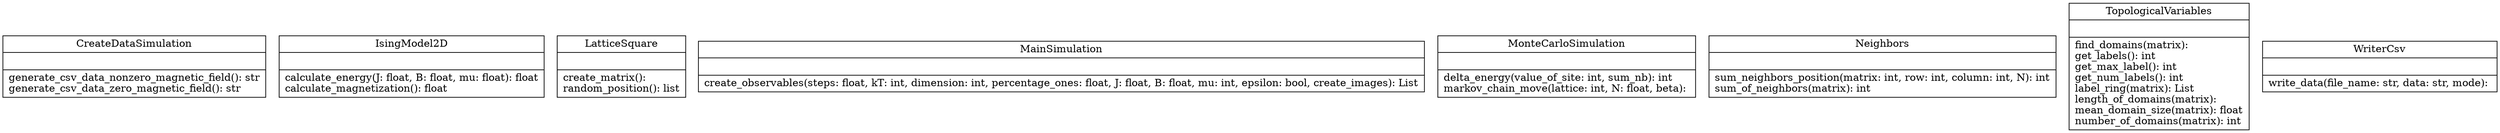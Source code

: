 digraph "classes_ISINGenerator" {
rankdir=BT
charset="utf-8"
"isingenerator.create_data_simulation.CreateDataSimulation" [color="black", fontcolor="black", label="{CreateDataSimulation|\l|generate_csv_data_nonzero_magnetic_field(): str\lgenerate_csv_data_zero_magnetic_field(): str\l}", shape="record", style="solid"];
"isingenerator.ising_model_2d.IsingModel2D" [color="black", fontcolor="black", label="{IsingModel2D|\l|calculate_energy(J: float, B: float, mu: float): float\lcalculate_magnetization(): float\l}", shape="record", style="solid"];
"isingenerator.lattice_square.LatticeSquare" [color="black", fontcolor="black", label="{LatticeSquare|\l|create_matrix(): \lrandom_position(): list\l}", shape="record", style="solid"];
"isingenerator.main_simulation.MainSimulation" [color="black", fontcolor="black", label="{MainSimulation|\l|create_observables(steps: float, kT: int, dimension: int, percentage_ones: float, J: float, B: float, mu: int, epsilon: bool, create_images): List\l}", shape="record", style="solid"];
"isingenerator.monte_carlo_simulation.MonteCarloSimulation" [color="black", fontcolor="black", label="{MonteCarloSimulation|\l|delta_energy(value_of_site: int, sum_nb): int\lmarkov_chain_move(lattice: int, N: float, beta): \l}", shape="record", style="solid"];
"isingenerator.neighbors.Neighbors" [color="black", fontcolor="black", label="{Neighbors|\l|sum_neighbors_position(matrix: int, row: int, column: int, N): int\lsum_of_neighbors(matrix): int\l}", shape="record", style="solid"];
"isingenerator.topological_variables.TopologicalVariables" [color="black", fontcolor="black", label="{TopologicalVariables|\l|find_domains(matrix): \lget_labels(): int\lget_max_label(): int\lget_num_labels(): int\llabel_ring(matrix): List\llength_of_domains(matrix): \lmean_domain_size(matrix): float\lnumber_of_domains(matrix): int\l}", shape="record", style="solid"];
"isingenerator.writer_csv.WriterCsv" [color="black", fontcolor="black", label="{WriterCsv|\l|write_data(file_name: str, data: str, mode): \l}", shape="record", style="solid"];
}
